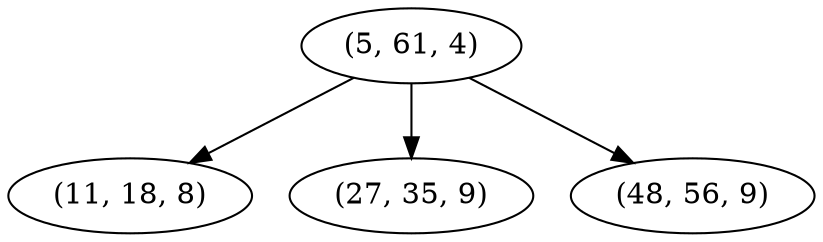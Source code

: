 digraph tree {
    "(5, 61, 4)";
    "(11, 18, 8)";
    "(27, 35, 9)";
    "(48, 56, 9)";
    "(5, 61, 4)" -> "(11, 18, 8)";
    "(5, 61, 4)" -> "(27, 35, 9)";
    "(5, 61, 4)" -> "(48, 56, 9)";
}
